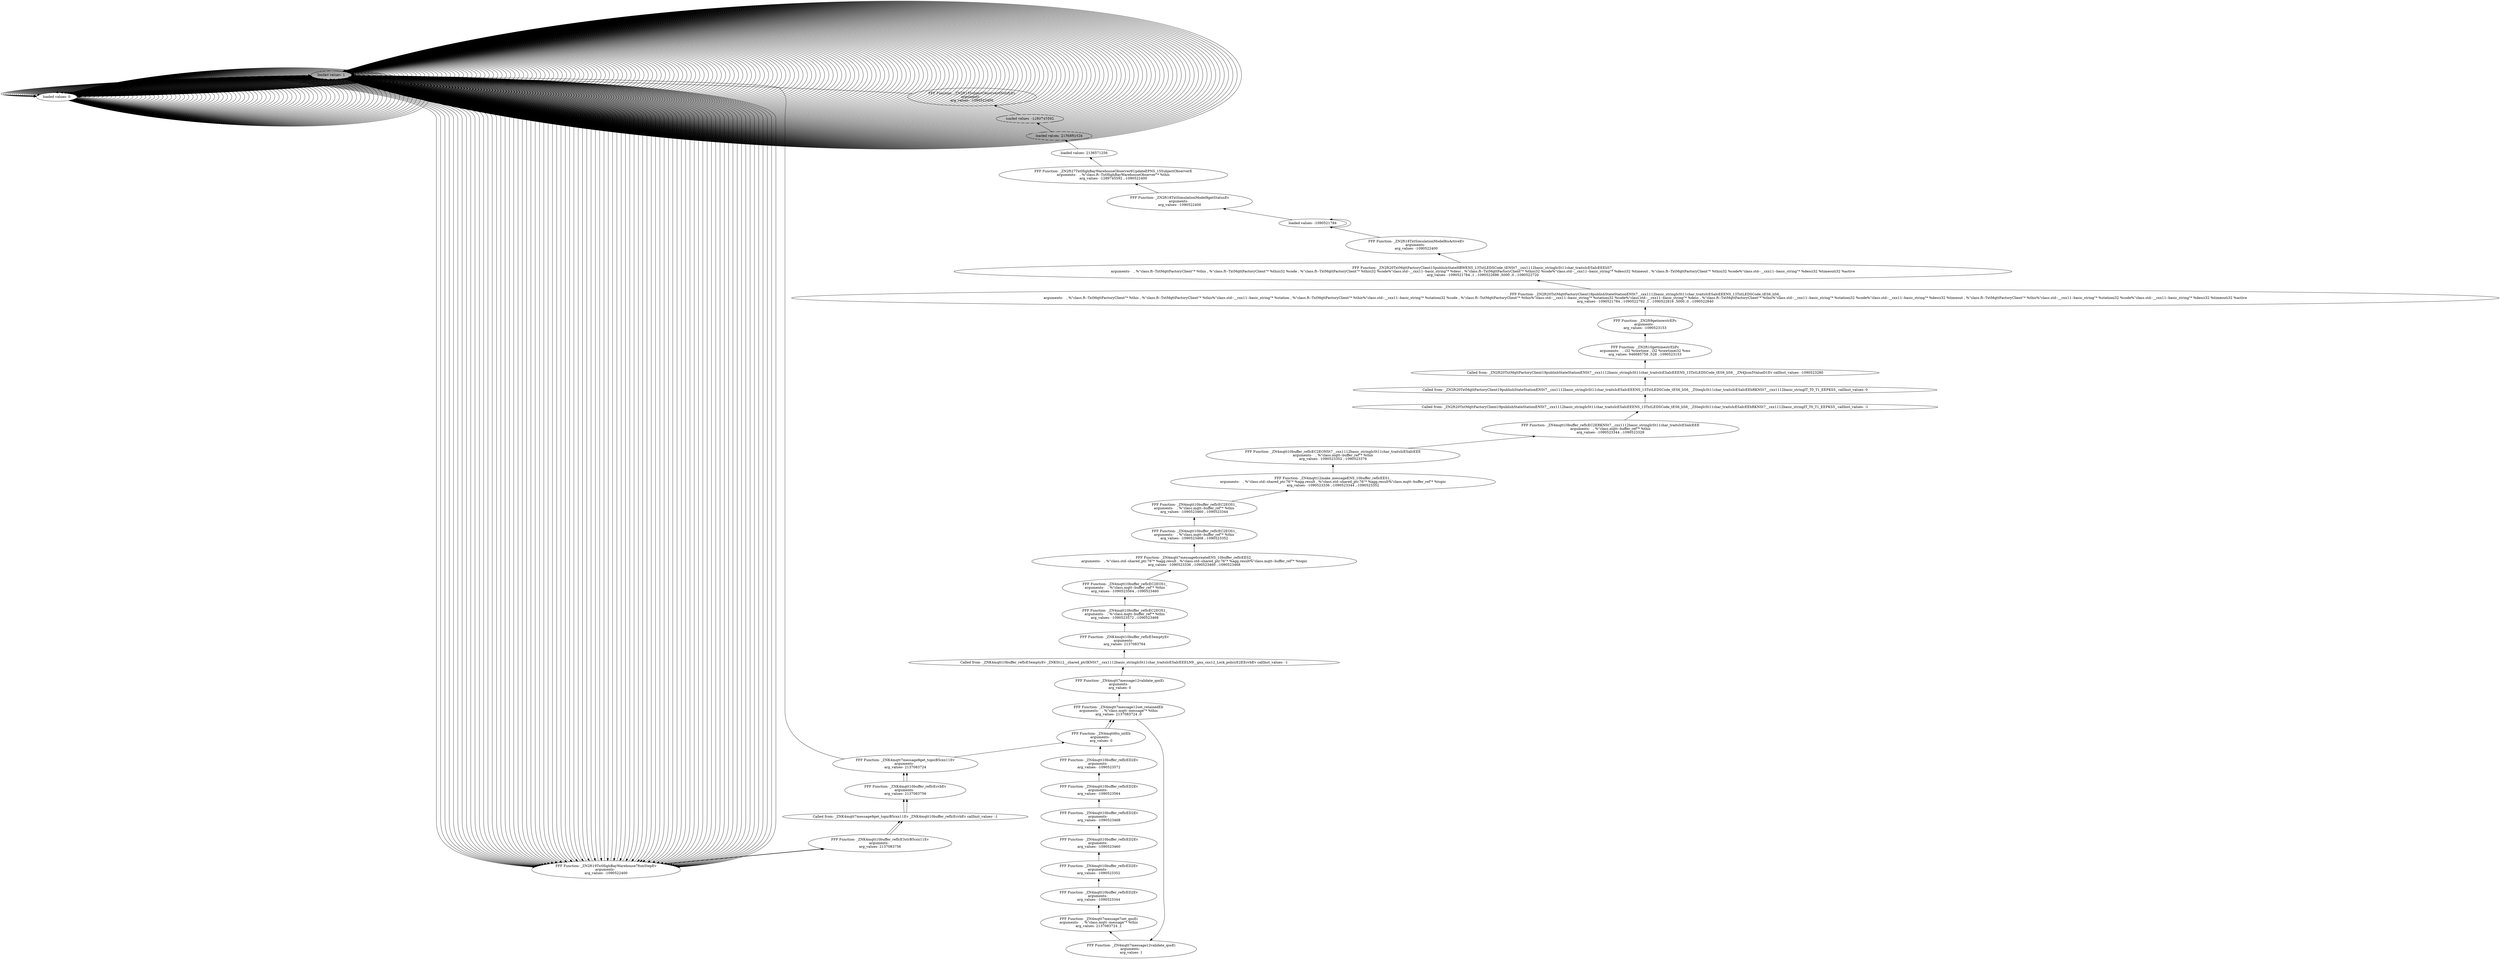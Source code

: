 digraph {
	"loaded values- 1"
	"loaded values- 1"
	"loaded values- 1" -> "loaded values- 1" [dir=back]
	"loaded values- 1"
	"loaded values- 1" -> "loaded values- 1" [dir=back]
	"loaded values- 1"
	"loaded values- 1" -> "loaded values- 1" [dir=back]
	"loaded values- 1"
	"loaded values- 1" -> "loaded values- 1" [dir=back]
	"loaded values- 0"
	"loaded values- 0" -> "loaded values- 1" [dir=back]
	"loaded values- 0"
	"loaded values- 0" -> "loaded values- 0" [dir=back]
	"loaded values- 0"
	"loaded values- 0" -> "loaded values- 0" [dir=back]
	"loaded values- 1"
	"loaded values- 1" -> "loaded values- 0" [dir=back]
	"FFF Function- _ZN2ft19TxtHighBayWarehouse7fsmStepEv
arguments-  
arg_values- -1090522400
"
	"FFF Function- _ZN2ft19TxtHighBayWarehouse7fsmStepEv
arguments-  
arg_values- -1090522400
" -> "loaded values- 1" [dir=back]
	"loaded values- 1"
	"loaded values- 1" -> "FFF Function- _ZN2ft19TxtHighBayWarehouse7fsmStepEv
arguments-  
arg_values- -1090522400
" [dir=back]
	"loaded values- 1"
	"loaded values- 1" -> "loaded values- 1" [dir=back]
	"loaded values- 1"
	"loaded values- 1" -> "loaded values- 1" [dir=back]
	"loaded values- 1"
	"loaded values- 1" -> "loaded values- 1" [dir=back]
	"loaded values- 1"
	"loaded values- 1" -> "loaded values- 1" [dir=back]
	"loaded values- 1"
	"loaded values- 1" -> "loaded values- 1" [dir=back]
	"loaded values- 0"
	"loaded values- 0" -> "loaded values- 1" [dir=back]
	"loaded values- 0"
	"loaded values- 0" -> "loaded values- 0" [dir=back]
	"loaded values- 0"
	"loaded values- 0" -> "loaded values- 0" [dir=back]
	"loaded values- 1"
	"loaded values- 1" -> "loaded values- 0" [dir=back]
	"FFF Function- _ZN2ft19TxtHighBayWarehouse7fsmStepEv
arguments-  
arg_values- -1090522400
"
	"FFF Function- _ZN2ft19TxtHighBayWarehouse7fsmStepEv
arguments-  
arg_values- -1090522400
" -> "loaded values- 1" [dir=back]
	"loaded values- 1"
	"loaded values- 1" -> "FFF Function- _ZN2ft19TxtHighBayWarehouse7fsmStepEv
arguments-  
arg_values- -1090522400
" [dir=back]
	"loaded values- 1"
	"loaded values- 1" -> "loaded values- 1" [dir=back]
	"loaded values- 1"
	"loaded values- 1" -> "loaded values- 1" [dir=back]
	"loaded values- 1"
	"loaded values- 1" -> "loaded values- 1" [dir=back]
	"loaded values- 1"
	"loaded values- 1" -> "loaded values- 1" [dir=back]
	"loaded values- 1"
	"loaded values- 1" -> "loaded values- 1" [dir=back]
	"loaded values- 0"
	"loaded values- 0" -> "loaded values- 1" [dir=back]
	"loaded values- 0"
	"loaded values- 0" -> "loaded values- 0" [dir=back]
	"loaded values- 0"
	"loaded values- 0" -> "loaded values- 0" [dir=back]
	"loaded values- 1"
	"loaded values- 1" -> "loaded values- 0" [dir=back]
	"FFF Function- _ZN2ft19TxtHighBayWarehouse7fsmStepEv
arguments-  
arg_values- -1090522400
"
	"FFF Function- _ZN2ft19TxtHighBayWarehouse7fsmStepEv
arguments-  
arg_values- -1090522400
" -> "loaded values- 1" [dir=back]
	"loaded values- 1"
	"loaded values- 1" -> "FFF Function- _ZN2ft19TxtHighBayWarehouse7fsmStepEv
arguments-  
arg_values- -1090522400
" [dir=back]
	"loaded values- 1"
	"loaded values- 1" -> "loaded values- 1" [dir=back]
	"loaded values- 1"
	"loaded values- 1" -> "loaded values- 1" [dir=back]
	"loaded values- 1"
	"loaded values- 1" -> "loaded values- 1" [dir=back]
	"loaded values- 1"
	"loaded values- 1" -> "loaded values- 1" [dir=back]
	"loaded values- 1"
	"loaded values- 1" -> "loaded values- 1" [dir=back]
	"loaded values- 0"
	"loaded values- 0" -> "loaded values- 1" [dir=back]
	"loaded values- 0"
	"loaded values- 0" -> "loaded values- 0" [dir=back]
	"loaded values- 0"
	"loaded values- 0" -> "loaded values- 0" [dir=back]
	"loaded values- 1"
	"loaded values- 1" -> "loaded values- 0" [dir=back]
	"FFF Function- _ZN2ft19TxtHighBayWarehouse7fsmStepEv
arguments-  
arg_values- -1090522400
"
	"FFF Function- _ZN2ft19TxtHighBayWarehouse7fsmStepEv
arguments-  
arg_values- -1090522400
" -> "loaded values- 1" [dir=back]
	"loaded values- 1"
	"loaded values- 1" -> "FFF Function- _ZN2ft19TxtHighBayWarehouse7fsmStepEv
arguments-  
arg_values- -1090522400
" [dir=back]
	"loaded values- 1"
	"loaded values- 1" -> "loaded values- 1" [dir=back]
	"loaded values- 1"
	"loaded values- 1" -> "loaded values- 1" [dir=back]
	"loaded values- 1"
	"loaded values- 1" -> "loaded values- 1" [dir=back]
	"loaded values- 1"
	"loaded values- 1" -> "loaded values- 1" [dir=back]
	"loaded values- 1"
	"loaded values- 1" -> "loaded values- 1" [dir=back]
	"loaded values- 0"
	"loaded values- 0" -> "loaded values- 1" [dir=back]
	"loaded values- 0"
	"loaded values- 0" -> "loaded values- 0" [dir=back]
	"loaded values- 0"
	"loaded values- 0" -> "loaded values- 0" [dir=back]
	"loaded values- 1"
	"loaded values- 1" -> "loaded values- 0" [dir=back]
	"FFF Function- _ZN2ft19TxtHighBayWarehouse7fsmStepEv
arguments-  
arg_values- -1090522400
"
	"FFF Function- _ZN2ft19TxtHighBayWarehouse7fsmStepEv
arguments-  
arg_values- -1090522400
" -> "loaded values- 1" [dir=back]
	"loaded values- 1"
	"loaded values- 1" -> "FFF Function- _ZN2ft19TxtHighBayWarehouse7fsmStepEv
arguments-  
arg_values- -1090522400
" [dir=back]
	"loaded values- 1"
	"loaded values- 1" -> "loaded values- 1" [dir=back]
	"loaded values- 1"
	"loaded values- 1" -> "loaded values- 1" [dir=back]
	"loaded values- 1"
	"loaded values- 1" -> "loaded values- 1" [dir=back]
	"loaded values- 1"
	"loaded values- 1" -> "loaded values- 1" [dir=back]
	"loaded values- 1"
	"loaded values- 1" -> "loaded values- 1" [dir=back]
	"loaded values- 0"
	"loaded values- 0" -> "loaded values- 1" [dir=back]
	"loaded values- 0"
	"loaded values- 0" -> "loaded values- 0" [dir=back]
	"loaded values- 0"
	"loaded values- 0" -> "loaded values- 0" [dir=back]
	"loaded values- 1"
	"loaded values- 1" -> "loaded values- 0" [dir=back]
	"FFF Function- _ZN2ft19TxtHighBayWarehouse7fsmStepEv
arguments-  
arg_values- -1090522400
"
	"FFF Function- _ZN2ft19TxtHighBayWarehouse7fsmStepEv
arguments-  
arg_values- -1090522400
" -> "loaded values- 1" [dir=back]
	"loaded values- 1"
	"loaded values- 1" -> "FFF Function- _ZN2ft19TxtHighBayWarehouse7fsmStepEv
arguments-  
arg_values- -1090522400
" [dir=back]
	"loaded values- 1"
	"loaded values- 1" -> "loaded values- 1" [dir=back]
	"loaded values- 1"
	"loaded values- 1" -> "loaded values- 1" [dir=back]
	"loaded values- 1"
	"loaded values- 1" -> "loaded values- 1" [dir=back]
	"loaded values- 1"
	"loaded values- 1" -> "loaded values- 1" [dir=back]
	"loaded values- 1"
	"loaded values- 1" -> "loaded values- 1" [dir=back]
	"loaded values- 0"
	"loaded values- 0" -> "loaded values- 1" [dir=back]
	"loaded values- 0"
	"loaded values- 0" -> "loaded values- 0" [dir=back]
	"loaded values- 0"
	"loaded values- 0" -> "loaded values- 0" [dir=back]
	"loaded values- 1"
	"loaded values- 1" -> "loaded values- 0" [dir=back]
	"FFF Function- _ZN2ft19TxtHighBayWarehouse7fsmStepEv
arguments-  
arg_values- -1090522400
"
	"FFF Function- _ZN2ft19TxtHighBayWarehouse7fsmStepEv
arguments-  
arg_values- -1090522400
" -> "loaded values- 1" [dir=back]
	"loaded values- 1"
	"loaded values- 1" -> "FFF Function- _ZN2ft19TxtHighBayWarehouse7fsmStepEv
arguments-  
arg_values- -1090522400
" [dir=back]
	"loaded values- 1"
	"loaded values- 1" -> "loaded values- 1" [dir=back]
	"loaded values- 1"
	"loaded values- 1" -> "loaded values- 1" [dir=back]
	"loaded values- 1"
	"loaded values- 1" -> "loaded values- 1" [dir=back]
	"loaded values- 1"
	"loaded values- 1" -> "loaded values- 1" [dir=back]
	"loaded values- 1"
	"loaded values- 1" -> "loaded values- 1" [dir=back]
	"loaded values- 0"
	"loaded values- 0" -> "loaded values- 1" [dir=back]
	"loaded values- 0"
	"loaded values- 0" -> "loaded values- 0" [dir=back]
	"loaded values- 0"
	"loaded values- 0" -> "loaded values- 0" [dir=back]
	"loaded values- 1"
	"loaded values- 1" -> "loaded values- 0" [dir=back]
	"FFF Function- _ZN2ft19TxtHighBayWarehouse7fsmStepEv
arguments-  
arg_values- -1090522400
"
	"FFF Function- _ZN2ft19TxtHighBayWarehouse7fsmStepEv
arguments-  
arg_values- -1090522400
" -> "loaded values- 1" [dir=back]
	"loaded values- 1"
	"loaded values- 1" -> "FFF Function- _ZN2ft19TxtHighBayWarehouse7fsmStepEv
arguments-  
arg_values- -1090522400
" [dir=back]
	"loaded values- 1"
	"loaded values- 1" -> "loaded values- 1" [dir=back]
	"loaded values- 1"
	"loaded values- 1" -> "loaded values- 1" [dir=back]
	"loaded values- 1"
	"loaded values- 1" -> "loaded values- 1" [dir=back]
	"loaded values- 1"
	"loaded values- 1" -> "loaded values- 1" [dir=back]
	"loaded values- 1"
	"loaded values- 1" -> "loaded values- 1" [dir=back]
	"loaded values- 0"
	"loaded values- 0" -> "loaded values- 1" [dir=back]
	"loaded values- 0"
	"loaded values- 0" -> "loaded values- 0" [dir=back]
	"loaded values- 0"
	"loaded values- 0" -> "loaded values- 0" [dir=back]
	"loaded values- 1"
	"loaded values- 1" -> "loaded values- 0" [dir=back]
	"FFF Function- _ZN2ft19TxtHighBayWarehouse7fsmStepEv
arguments-  
arg_values- -1090522400
"
	"FFF Function- _ZN2ft19TxtHighBayWarehouse7fsmStepEv
arguments-  
arg_values- -1090522400
" -> "loaded values- 1" [dir=back]
	"loaded values- 1"
	"loaded values- 1" -> "FFF Function- _ZN2ft19TxtHighBayWarehouse7fsmStepEv
arguments-  
arg_values- -1090522400
" [dir=back]
	"loaded values- 1"
	"loaded values- 1" -> "loaded values- 1" [dir=back]
	"loaded values- 1"
	"loaded values- 1" -> "loaded values- 1" [dir=back]
	"loaded values- 1"
	"loaded values- 1" -> "loaded values- 1" [dir=back]
	"loaded values- 1"
	"loaded values- 1" -> "loaded values- 1" [dir=back]
	"loaded values- 1"
	"loaded values- 1" -> "loaded values- 1" [dir=back]
	"loaded values- 0"
	"loaded values- 0" -> "loaded values- 1" [dir=back]
	"loaded values- 0"
	"loaded values- 0" -> "loaded values- 0" [dir=back]
	"loaded values- 0"
	"loaded values- 0" -> "loaded values- 0" [dir=back]
	"loaded values- 1"
	"loaded values- 1" -> "loaded values- 0" [dir=back]
	"FFF Function- _ZN2ft19TxtHighBayWarehouse7fsmStepEv
arguments-  
arg_values- -1090522400
"
	"FFF Function- _ZN2ft19TxtHighBayWarehouse7fsmStepEv
arguments-  
arg_values- -1090522400
" -> "loaded values- 1" [dir=back]
	"loaded values- 1"
	"loaded values- 1" -> "FFF Function- _ZN2ft19TxtHighBayWarehouse7fsmStepEv
arguments-  
arg_values- -1090522400
" [dir=back]
	"loaded values- 1"
	"loaded values- 1" -> "loaded values- 1" [dir=back]
	"loaded values- 1"
	"loaded values- 1" -> "loaded values- 1" [dir=back]
	"loaded values- 1"
	"loaded values- 1" -> "loaded values- 1" [dir=back]
	"loaded values- 1"
	"loaded values- 1" -> "loaded values- 1" [dir=back]
	"loaded values- 1"
	"loaded values- 1" -> "loaded values- 1" [dir=back]
	"loaded values- 0"
	"loaded values- 0" -> "loaded values- 1" [dir=back]
	"loaded values- 0"
	"loaded values- 0" -> "loaded values- 0" [dir=back]
	"loaded values- 0"
	"loaded values- 0" -> "loaded values- 0" [dir=back]
	"loaded values- 1"
	"loaded values- 1" -> "loaded values- 0" [dir=back]
	"FFF Function- _ZN2ft19TxtHighBayWarehouse7fsmStepEv
arguments-  
arg_values- -1090522400
"
	"FFF Function- _ZN2ft19TxtHighBayWarehouse7fsmStepEv
arguments-  
arg_values- -1090522400
" -> "loaded values- 1" [dir=back]
	"loaded values- 1"
	"loaded values- 1" -> "FFF Function- _ZN2ft19TxtHighBayWarehouse7fsmStepEv
arguments-  
arg_values- -1090522400
" [dir=back]
	"loaded values- 1"
	"loaded values- 1" -> "loaded values- 1" [dir=back]
	"loaded values- 1"
	"loaded values- 1" -> "loaded values- 1" [dir=back]
	"loaded values- 1"
	"loaded values- 1" -> "loaded values- 1" [dir=back]
	"loaded values- 1"
	"loaded values- 1" -> "loaded values- 1" [dir=back]
	"loaded values- 1"
	"loaded values- 1" -> "loaded values- 1" [dir=back]
	"loaded values- 0"
	"loaded values- 0" -> "loaded values- 1" [dir=back]
	"loaded values- 0"
	"loaded values- 0" -> "loaded values- 0" [dir=back]
	"loaded values- 0"
	"loaded values- 0" -> "loaded values- 0" [dir=back]
	"loaded values- 1"
	"loaded values- 1" -> "loaded values- 0" [dir=back]
	"FFF Function- _ZN2ft19TxtHighBayWarehouse7fsmStepEv
arguments-  
arg_values- -1090522400
"
	"FFF Function- _ZN2ft19TxtHighBayWarehouse7fsmStepEv
arguments-  
arg_values- -1090522400
" -> "loaded values- 1" [dir=back]
	"loaded values- 1"
	"loaded values- 1" -> "FFF Function- _ZN2ft19TxtHighBayWarehouse7fsmStepEv
arguments-  
arg_values- -1090522400
" [dir=back]
	"loaded values- 1"
	"loaded values- 1" -> "loaded values- 1" [dir=back]
	"loaded values- 1"
	"loaded values- 1" -> "loaded values- 1" [dir=back]
	"loaded values- 1"
	"loaded values- 1" -> "loaded values- 1" [dir=back]
	"loaded values- 1"
	"loaded values- 1" -> "loaded values- 1" [dir=back]
	"loaded values- 1"
	"loaded values- 1" -> "loaded values- 1" [dir=back]
	"loaded values- 0"
	"loaded values- 0" -> "loaded values- 1" [dir=back]
	"loaded values- 0"
	"loaded values- 0" -> "loaded values- 0" [dir=back]
	"loaded values- 0"
	"loaded values- 0" -> "loaded values- 0" [dir=back]
	"loaded values- 1"
	"loaded values- 1" -> "loaded values- 0" [dir=back]
	"FFF Function- _ZN2ft19TxtHighBayWarehouse7fsmStepEv
arguments-  
arg_values- -1090522400
"
	"FFF Function- _ZN2ft19TxtHighBayWarehouse7fsmStepEv
arguments-  
arg_values- -1090522400
" -> "loaded values- 1" [dir=back]
	"loaded values- 1"
	"loaded values- 1" -> "FFF Function- _ZN2ft19TxtHighBayWarehouse7fsmStepEv
arguments-  
arg_values- -1090522400
" [dir=back]
	"loaded values- 1"
	"loaded values- 1" -> "loaded values- 1" [dir=back]
	"loaded values- 1"
	"loaded values- 1" -> "loaded values- 1" [dir=back]
	"loaded values- 1"
	"loaded values- 1" -> "loaded values- 1" [dir=back]
	"loaded values- 1"
	"loaded values- 1" -> "loaded values- 1" [dir=back]
	"loaded values- 1"
	"loaded values- 1" -> "loaded values- 1" [dir=back]
	"loaded values- 0"
	"loaded values- 0" -> "loaded values- 1" [dir=back]
	"loaded values- 0"
	"loaded values- 0" -> "loaded values- 0" [dir=back]
	"loaded values- 0"
	"loaded values- 0" -> "loaded values- 0" [dir=back]
	"loaded values- 1"
	"loaded values- 1" -> "loaded values- 0" [dir=back]
	"FFF Function- _ZN2ft19TxtHighBayWarehouse7fsmStepEv
arguments-  
arg_values- -1090522400
"
	"FFF Function- _ZN2ft19TxtHighBayWarehouse7fsmStepEv
arguments-  
arg_values- -1090522400
" -> "loaded values- 1" [dir=back]
	"loaded values- 1"
	"loaded values- 1" -> "FFF Function- _ZN2ft19TxtHighBayWarehouse7fsmStepEv
arguments-  
arg_values- -1090522400
" [dir=back]
	"loaded values- 1"
	"loaded values- 1" -> "loaded values- 1" [dir=back]
	"loaded values- 1"
	"loaded values- 1" -> "loaded values- 1" [dir=back]
	"loaded values- 1"
	"loaded values- 1" -> "loaded values- 1" [dir=back]
	"loaded values- 1"
	"loaded values- 1" -> "loaded values- 1" [dir=back]
	"loaded values- 1"
	"loaded values- 1" -> "loaded values- 1" [dir=back]
	"loaded values- 0"
	"loaded values- 0" -> "loaded values- 1" [dir=back]
	"loaded values- 0"
	"loaded values- 0" -> "loaded values- 0" [dir=back]
	"loaded values- 0"
	"loaded values- 0" -> "loaded values- 0" [dir=back]
	"loaded values- 1"
	"loaded values- 1" -> "loaded values- 0" [dir=back]
	"FFF Function- _ZN2ft19TxtHighBayWarehouse7fsmStepEv
arguments-  
arg_values- -1090522400
"
	"FFF Function- _ZN2ft19TxtHighBayWarehouse7fsmStepEv
arguments-  
arg_values- -1090522400
" -> "loaded values- 1" [dir=back]
	"loaded values- 1"
	"loaded values- 1" -> "FFF Function- _ZN2ft19TxtHighBayWarehouse7fsmStepEv
arguments-  
arg_values- -1090522400
" [dir=back]
	"loaded values- 1"
	"loaded values- 1" -> "loaded values- 1" [dir=back]
	"loaded values- 1"
	"loaded values- 1" -> "loaded values- 1" [dir=back]
	"loaded values- 1"
	"loaded values- 1" -> "loaded values- 1" [dir=back]
	"loaded values- 1"
	"loaded values- 1" -> "loaded values- 1" [dir=back]
	"loaded values- 1"
	"loaded values- 1" -> "loaded values- 1" [dir=back]
	"loaded values- 0"
	"loaded values- 0" -> "loaded values- 1" [dir=back]
	"loaded values- 0"
	"loaded values- 0" -> "loaded values- 0" [dir=back]
	"loaded values- 0"
	"loaded values- 0" -> "loaded values- 0" [dir=back]
	"loaded values- 1"
	"loaded values- 1" -> "loaded values- 0" [dir=back]
	"FFF Function- _ZN2ft19TxtHighBayWarehouse7fsmStepEv
arguments-  
arg_values- -1090522400
"
	"FFF Function- _ZN2ft19TxtHighBayWarehouse7fsmStepEv
arguments-  
arg_values- -1090522400
" -> "loaded values- 1" [dir=back]
	"loaded values- 1"
	"loaded values- 1" -> "FFF Function- _ZN2ft19TxtHighBayWarehouse7fsmStepEv
arguments-  
arg_values- -1090522400
" [dir=back]
	"loaded values- 1"
	"loaded values- 1" -> "loaded values- 1" [dir=back]
	"loaded values- 1"
	"loaded values- 1" -> "loaded values- 1" [dir=back]
	"loaded values- 1"
	"loaded values- 1" -> "loaded values- 1" [dir=back]
	"loaded values- 1"
	"loaded values- 1" -> "loaded values- 1" [dir=back]
	"loaded values- 1"
	"loaded values- 1" -> "loaded values- 1" [dir=back]
	"loaded values- 0"
	"loaded values- 0" -> "loaded values- 1" [dir=back]
	"loaded values- 0"
	"loaded values- 0" -> "loaded values- 0" [dir=back]
	"loaded values- 0"
	"loaded values- 0" -> "loaded values- 0" [dir=back]
	"loaded values- 1"
	"loaded values- 1" -> "loaded values- 0" [dir=back]
	"FFF Function- _ZN2ft19TxtHighBayWarehouse7fsmStepEv
arguments-  
arg_values- -1090522400
"
	"FFF Function- _ZN2ft19TxtHighBayWarehouse7fsmStepEv
arguments-  
arg_values- -1090522400
" -> "loaded values- 1" [dir=back]
	"loaded values- 1"
	"loaded values- 1" -> "FFF Function- _ZN2ft19TxtHighBayWarehouse7fsmStepEv
arguments-  
arg_values- -1090522400
" [dir=back]
	"loaded values- 1"
	"loaded values- 1" -> "loaded values- 1" [dir=back]
	"loaded values- 1"
	"loaded values- 1" -> "loaded values- 1" [dir=back]
	"loaded values- 1"
	"loaded values- 1" -> "loaded values- 1" [dir=back]
	"loaded values- 1"
	"loaded values- 1" -> "loaded values- 1" [dir=back]
	"loaded values- 1"
	"loaded values- 1" -> "loaded values- 1" [dir=back]
	"loaded values- 0"
	"loaded values- 0" -> "loaded values- 1" [dir=back]
	"loaded values- 0"
	"loaded values- 0" -> "loaded values- 0" [dir=back]
	"loaded values- 0"
	"loaded values- 0" -> "loaded values- 0" [dir=back]
	"loaded values- 1"
	"loaded values- 1" -> "loaded values- 0" [dir=back]
	"FFF Function- _ZN2ft19TxtHighBayWarehouse7fsmStepEv
arguments-  
arg_values- -1090522400
"
	"FFF Function- _ZN2ft19TxtHighBayWarehouse7fsmStepEv
arguments-  
arg_values- -1090522400
" -> "loaded values- 1" [dir=back]
	"loaded values- 1"
	"loaded values- 1" -> "FFF Function- _ZN2ft19TxtHighBayWarehouse7fsmStepEv
arguments-  
arg_values- -1090522400
" [dir=back]
	"loaded values- 1"
	"loaded values- 1" -> "loaded values- 1" [dir=back]
	"loaded values- 1"
	"loaded values- 1" -> "loaded values- 1" [dir=back]
	"loaded values- 1"
	"loaded values- 1" -> "loaded values- 1" [dir=back]
	"loaded values- 1"
	"loaded values- 1" -> "loaded values- 1" [dir=back]
	"loaded values- 1"
	"loaded values- 1" -> "loaded values- 1" [dir=back]
	"loaded values- 0"
	"loaded values- 0" -> "loaded values- 1" [dir=back]
	"loaded values- 0"
	"loaded values- 0" -> "loaded values- 0" [dir=back]
	"loaded values- 0"
	"loaded values- 0" -> "loaded values- 0" [dir=back]
	"loaded values- 1"
	"loaded values- 1" -> "loaded values- 0" [dir=back]
	"FFF Function- _ZN2ft19TxtHighBayWarehouse7fsmStepEv
arguments-  
arg_values- -1090522400
"
	"FFF Function- _ZN2ft19TxtHighBayWarehouse7fsmStepEv
arguments-  
arg_values- -1090522400
" -> "loaded values- 1" [dir=back]
	"loaded values- 1"
	"loaded values- 1" -> "FFF Function- _ZN2ft19TxtHighBayWarehouse7fsmStepEv
arguments-  
arg_values- -1090522400
" [dir=back]
	"loaded values- 1"
	"loaded values- 1" -> "loaded values- 1" [dir=back]
	"loaded values- 1"
	"loaded values- 1" -> "loaded values- 1" [dir=back]
	"loaded values- 1"
	"loaded values- 1" -> "loaded values- 1" [dir=back]
	"loaded values- 1"
	"loaded values- 1" -> "loaded values- 1" [dir=back]
	"loaded values- 1"
	"loaded values- 1" -> "loaded values- 1" [dir=back]
	"loaded values- 0"
	"loaded values- 0" -> "loaded values- 1" [dir=back]
	"loaded values- 0"
	"loaded values- 0" -> "loaded values- 0" [dir=back]
	"loaded values- 0"
	"loaded values- 0" -> "loaded values- 0" [dir=back]
	"loaded values- 1"
	"loaded values- 1" -> "loaded values- 0" [dir=back]
	"FFF Function- _ZN2ft19TxtHighBayWarehouse7fsmStepEv
arguments-  
arg_values- -1090522400
"
	"FFF Function- _ZN2ft19TxtHighBayWarehouse7fsmStepEv
arguments-  
arg_values- -1090522400
" -> "loaded values- 1" [dir=back]
	"loaded values- 1"
	"loaded values- 1" -> "FFF Function- _ZN2ft19TxtHighBayWarehouse7fsmStepEv
arguments-  
arg_values- -1090522400
" [dir=back]
	"loaded values- 1"
	"loaded values- 1" -> "loaded values- 1" [dir=back]
	"loaded values- 1"
	"loaded values- 1" -> "loaded values- 1" [dir=back]
	"loaded values- 1"
	"loaded values- 1" -> "loaded values- 1" [dir=back]
	"loaded values- 1"
	"loaded values- 1" -> "loaded values- 1" [dir=back]
	"loaded values- 1"
	"loaded values- 1" -> "loaded values- 1" [dir=back]
	"loaded values- 0"
	"loaded values- 0" -> "loaded values- 1" [dir=back]
	"loaded values- 0"
	"loaded values- 0" -> "loaded values- 0" [dir=back]
	"loaded values- 0"
	"loaded values- 0" -> "loaded values- 0" [dir=back]
	"loaded values- 1"
	"loaded values- 1" -> "loaded values- 0" [dir=back]
	"FFF Function- _ZN2ft19TxtHighBayWarehouse7fsmStepEv
arguments-  
arg_values- -1090522400
"
	"FFF Function- _ZN2ft19TxtHighBayWarehouse7fsmStepEv
arguments-  
arg_values- -1090522400
" -> "loaded values- 1" [dir=back]
	"loaded values- 1"
	"loaded values- 1" -> "FFF Function- _ZN2ft19TxtHighBayWarehouse7fsmStepEv
arguments-  
arg_values- -1090522400
" [dir=back]
	"loaded values- 1"
	"loaded values- 1" -> "loaded values- 1" [dir=back]
	"loaded values- 1"
	"loaded values- 1" -> "loaded values- 1" [dir=back]
	"loaded values- 1"
	"loaded values- 1" -> "loaded values- 1" [dir=back]
	"loaded values- 1"
	"loaded values- 1" -> "loaded values- 1" [dir=back]
	"loaded values- 1"
	"loaded values- 1" -> "loaded values- 1" [dir=back]
	"loaded values- 0"
	"loaded values- 0" -> "loaded values- 1" [dir=back]
	"loaded values- 0"
	"loaded values- 0" -> "loaded values- 0" [dir=back]
	"loaded values- 0"
	"loaded values- 0" -> "loaded values- 0" [dir=back]
	"loaded values- 1"
	"loaded values- 1" -> "loaded values- 0" [dir=back]
	"FFF Function- _ZN2ft19TxtHighBayWarehouse7fsmStepEv
arguments-  
arg_values- -1090522400
"
	"FFF Function- _ZN2ft19TxtHighBayWarehouse7fsmStepEv
arguments-  
arg_values- -1090522400
" -> "loaded values- 1" [dir=back]
	"loaded values- 1"
	"loaded values- 1" -> "FFF Function- _ZN2ft19TxtHighBayWarehouse7fsmStepEv
arguments-  
arg_values- -1090522400
" [dir=back]
	"loaded values- 1"
	"loaded values- 1" -> "loaded values- 1" [dir=back]
	"loaded values- 1"
	"loaded values- 1" -> "loaded values- 1" [dir=back]
	"loaded values- 1"
	"loaded values- 1" -> "loaded values- 1" [dir=back]
	"loaded values- 1"
	"loaded values- 1" -> "loaded values- 1" [dir=back]
	"loaded values- 1"
	"loaded values- 1" -> "loaded values- 1" [dir=back]
	"loaded values- 0"
	"loaded values- 0" -> "loaded values- 1" [dir=back]
	"loaded values- 0"
	"loaded values- 0" -> "loaded values- 0" [dir=back]
	"loaded values- 0"
	"loaded values- 0" -> "loaded values- 0" [dir=back]
	"loaded values- 1"
	"loaded values- 1" -> "loaded values- 0" [dir=back]
	"FFF Function- _ZN2ft19TxtHighBayWarehouse7fsmStepEv
arguments-  
arg_values- -1090522400
"
	"FFF Function- _ZN2ft19TxtHighBayWarehouse7fsmStepEv
arguments-  
arg_values- -1090522400
" -> "loaded values- 1" [dir=back]
	"loaded values- 1"
	"loaded values- 1" -> "FFF Function- _ZN2ft19TxtHighBayWarehouse7fsmStepEv
arguments-  
arg_values- -1090522400
" [dir=back]
	"loaded values- 1"
	"loaded values- 1" -> "loaded values- 1" [dir=back]
	"loaded values- 1"
	"loaded values- 1" -> "loaded values- 1" [dir=back]
	"loaded values- 1"
	"loaded values- 1" -> "loaded values- 1" [dir=back]
	"loaded values- 1"
	"loaded values- 1" -> "loaded values- 1" [dir=back]
	"loaded values- 1"
	"loaded values- 1" -> "loaded values- 1" [dir=back]
	"loaded values- 0"
	"loaded values- 0" -> "loaded values- 1" [dir=back]
	"loaded values- 0"
	"loaded values- 0" -> "loaded values- 0" [dir=back]
	"loaded values- 0"
	"loaded values- 0" -> "loaded values- 0" [dir=back]
	"loaded values- 1"
	"loaded values- 1" -> "loaded values- 0" [dir=back]
	"FFF Function- _ZN2ft19TxtHighBayWarehouse7fsmStepEv
arguments-  
arg_values- -1090522400
"
	"FFF Function- _ZN2ft19TxtHighBayWarehouse7fsmStepEv
arguments-  
arg_values- -1090522400
" -> "loaded values- 1" [dir=back]
	"loaded values- 1"
	"loaded values- 1" -> "FFF Function- _ZN2ft19TxtHighBayWarehouse7fsmStepEv
arguments-  
arg_values- -1090522400
" [dir=back]
	"loaded values- 1"
	"loaded values- 1" -> "loaded values- 1" [dir=back]
	"loaded values- 1"
	"loaded values- 1" -> "loaded values- 1" [dir=back]
	"loaded values- 1"
	"loaded values- 1" -> "loaded values- 1" [dir=back]
	"loaded values- 1"
	"loaded values- 1" -> "loaded values- 1" [dir=back]
	"loaded values- 1"
	"loaded values- 1" -> "loaded values- 1" [dir=back]
	"loaded values- 0"
	"loaded values- 0" -> "loaded values- 1" [dir=back]
	"loaded values- 0"
	"loaded values- 0" -> "loaded values- 0" [dir=back]
	"loaded values- 0"
	"loaded values- 0" -> "loaded values- 0" [dir=back]
	"loaded values- 1"
	"loaded values- 1" -> "loaded values- 0" [dir=back]
	"FFF Function- _ZN2ft19TxtHighBayWarehouse7fsmStepEv
arguments-  
arg_values- -1090522400
"
	"FFF Function- _ZN2ft19TxtHighBayWarehouse7fsmStepEv
arguments-  
arg_values- -1090522400
" -> "loaded values- 1" [dir=back]
	"loaded values- 1"
	"loaded values- 1" -> "FFF Function- _ZN2ft19TxtHighBayWarehouse7fsmStepEv
arguments-  
arg_values- -1090522400
" [dir=back]
	"loaded values- 1"
	"loaded values- 1" -> "loaded values- 1" [dir=back]
	"loaded values- 1"
	"loaded values- 1" -> "loaded values- 1" [dir=back]
	"loaded values- 1"
	"loaded values- 1" -> "loaded values- 1" [dir=back]
	"loaded values- 1"
	"loaded values- 1" -> "loaded values- 1" [dir=back]
	"loaded values- 1"
	"loaded values- 1" -> "loaded values- 1" [dir=back]
	"loaded values- 0"
	"loaded values- 0" -> "loaded values- 1" [dir=back]
	"loaded values- 0"
	"loaded values- 0" -> "loaded values- 0" [dir=back]
	"loaded values- 0"
	"loaded values- 0" -> "loaded values- 0" [dir=back]
	"loaded values- 1"
	"loaded values- 1" -> "loaded values- 0" [dir=back]
	"FFF Function- _ZN2ft19TxtHighBayWarehouse7fsmStepEv
arguments-  
arg_values- -1090522400
"
	"FFF Function- _ZN2ft19TxtHighBayWarehouse7fsmStepEv
arguments-  
arg_values- -1090522400
" -> "loaded values- 1" [dir=back]
	"FFF Function- _ZNK4mqtt10buffer_refIcE3strB5cxx11Ev
arguments-  
arg_values- 2137083756
"
	"FFF Function- _ZNK4mqtt10buffer_refIcE3strB5cxx11Ev
arguments-  
arg_values- 2137083756
" -> "FFF Function- _ZN2ft19TxtHighBayWarehouse7fsmStepEv
arguments-  
arg_values- -1090522400
" [dir=back]
	"Called from- _ZNK4mqtt7message9get_topicB5cxx11Ev _ZNK4mqtt10buffer_refIcEcvbEv callInst_values- -1"
	"Called from- _ZNK4mqtt7message9get_topicB5cxx11Ev _ZNK4mqtt10buffer_refIcEcvbEv callInst_values- -1" -> "FFF Function- _ZNK4mqtt10buffer_refIcE3strB5cxx11Ev
arguments-  
arg_values- 2137083756
" [dir=back]
	"FFF Function- _ZNK4mqtt10buffer_refIcEcvbEv
arguments-  
arg_values- 2137083756
"
	"FFF Function- _ZNK4mqtt10buffer_refIcEcvbEv
arguments-  
arg_values- 2137083756
" -> "Called from- _ZNK4mqtt7message9get_topicB5cxx11Ev _ZNK4mqtt10buffer_refIcEcvbEv callInst_values- -1" [dir=back]
	"FFF Function- _ZNK4mqtt7message9get_topicB5cxx11Ev
arguments-  
arg_values- 2137083724
"
	"FFF Function- _ZNK4mqtt7message9get_topicB5cxx11Ev
arguments-  
arg_values- 2137083724
" -> "FFF Function- _ZNK4mqtt10buffer_refIcEcvbEv
arguments-  
arg_values- 2137083756
" [dir=back]
	"loaded values- 1"
	"loaded values- 1" -> "FFF Function- _ZNK4mqtt7message9get_topicB5cxx11Ev
arguments-  
arg_values- 2137083724
" [dir=back]
	"loaded values- 1"
	"loaded values- 1" -> "loaded values- 1" [dir=back]
	"loaded values- 1"
	"loaded values- 1" -> "loaded values- 1" [dir=back]
	"loaded values- 1"
	"loaded values- 1" -> "loaded values- 1" [dir=back]
	"loaded values- 1"
	"loaded values- 1" -> "loaded values- 1" [dir=back]
	"loaded values- 1"
	"loaded values- 1" -> "loaded values- 1" [dir=back]
	"loaded values- 0"
	"loaded values- 0" -> "loaded values- 1" [dir=back]
	"loaded values- 0"
	"loaded values- 0" -> "loaded values- 0" [dir=back]
	"loaded values- 0"
	"loaded values- 0" -> "loaded values- 0" [dir=back]
	"loaded values- 1"
	"loaded values- 1" -> "loaded values- 0" [dir=back]
	"FFF Function- _ZN2ft19TxtHighBayWarehouse7fsmStepEv
arguments-  
arg_values- -1090522400
"
	"FFF Function- _ZN2ft19TxtHighBayWarehouse7fsmStepEv
arguments-  
arg_values- -1090522400
" -> "loaded values- 1" [dir=back]
	"FFF Function- _ZNK4mqtt10buffer_refIcE3strB5cxx11Ev
arguments-  
arg_values- 2137083756
"
	"FFF Function- _ZNK4mqtt10buffer_refIcE3strB5cxx11Ev
arguments-  
arg_values- 2137083756
" -> "FFF Function- _ZN2ft19TxtHighBayWarehouse7fsmStepEv
arguments-  
arg_values- -1090522400
" [dir=back]
	"Called from- _ZNK4mqtt7message9get_topicB5cxx11Ev _ZNK4mqtt10buffer_refIcEcvbEv callInst_values- -1"
	"Called from- _ZNK4mqtt7message9get_topicB5cxx11Ev _ZNK4mqtt10buffer_refIcEcvbEv callInst_values- -1" -> "FFF Function- _ZNK4mqtt10buffer_refIcE3strB5cxx11Ev
arguments-  
arg_values- 2137083756
" [dir=back]
	"FFF Function- _ZNK4mqtt10buffer_refIcEcvbEv
arguments-  
arg_values- 2137083756
"
	"FFF Function- _ZNK4mqtt10buffer_refIcEcvbEv
arguments-  
arg_values- 2137083756
" -> "Called from- _ZNK4mqtt7message9get_topicB5cxx11Ev _ZNK4mqtt10buffer_refIcEcvbEv callInst_values- -1" [dir=back]
	"FFF Function- _ZNK4mqtt7message9get_topicB5cxx11Ev
arguments-  
arg_values- 2137083724
"
	"FFF Function- _ZNK4mqtt7message9get_topicB5cxx11Ev
arguments-  
arg_values- 2137083724
" -> "FFF Function- _ZNK4mqtt10buffer_refIcEcvbEv
arguments-  
arg_values- 2137083756
" [dir=back]
	"FFF Function- _ZN4mqtt6to_intEb
arguments-  
arg_values- 0
"
	"FFF Function- _ZN4mqtt6to_intEb
arguments-  
arg_values- 0
" -> "FFF Function- _ZNK4mqtt7message9get_topicB5cxx11Ev
arguments-  
arg_values- 2137083724
" [dir=back]
	"FFF Function- _ZN4mqtt7message12set_retainedEb
arguments-   , %\"class.mqtt--message\"* %this
arg_values- 2137083724 ,0
"
	"FFF Function- _ZN4mqtt7message12set_retainedEb
arguments-   , %\"class.mqtt--message\"* %this
arg_values- 2137083724 ,0
" -> "FFF Function- _ZN4mqtt6to_intEb
arguments-  
arg_values- 0
" [dir=back]
	"FFF Function- _ZN4mqtt7message12validate_qosEi
arguments-  
arg_values- 1
"
	"FFF Function- _ZN4mqtt7message12validate_qosEi
arguments-  
arg_values- 1
" -> "FFF Function- _ZN4mqtt7message12set_retainedEb
arguments-   , %\"class.mqtt--message\"* %this
arg_values- 2137083724 ,0
" [dir=back]
	"FFF Function- _ZN4mqtt7message7set_qosEi
arguments-   , %\"class.mqtt--message\"* %this
arg_values- 2137083724 ,1
"
	"FFF Function- _ZN4mqtt7message7set_qosEi
arguments-   , %\"class.mqtt--message\"* %this
arg_values- 2137083724 ,1
" -> "FFF Function- _ZN4mqtt7message12validate_qosEi
arguments-  
arg_values- 1
" [dir=back]
	"FFF Function- _ZN4mqtt10buffer_refIcED2Ev
arguments-  
arg_values- -1090523344
"
	"FFF Function- _ZN4mqtt10buffer_refIcED2Ev
arguments-  
arg_values- -1090523344
" -> "FFF Function- _ZN4mqtt7message7set_qosEi
arguments-   , %\"class.mqtt--message\"* %this
arg_values- 2137083724 ,1
" [dir=back]
	"FFF Function- _ZN4mqtt10buffer_refIcED2Ev
arguments-  
arg_values- -1090523352
"
	"FFF Function- _ZN4mqtt10buffer_refIcED2Ev
arguments-  
arg_values- -1090523352
" -> "FFF Function- _ZN4mqtt10buffer_refIcED2Ev
arguments-  
arg_values- -1090523344
" [dir=back]
	"FFF Function- _ZN4mqtt10buffer_refIcED2Ev
arguments-  
arg_values- -1090523460
"
	"FFF Function- _ZN4mqtt10buffer_refIcED2Ev
arguments-  
arg_values- -1090523460
" -> "FFF Function- _ZN4mqtt10buffer_refIcED2Ev
arguments-  
arg_values- -1090523352
" [dir=back]
	"FFF Function- _ZN4mqtt10buffer_refIcED2Ev
arguments-  
arg_values- -1090523468
"
	"FFF Function- _ZN4mqtt10buffer_refIcED2Ev
arguments-  
arg_values- -1090523468
" -> "FFF Function- _ZN4mqtt10buffer_refIcED2Ev
arguments-  
arg_values- -1090523460
" [dir=back]
	"FFF Function- _ZN4mqtt10buffer_refIcED2Ev
arguments-  
arg_values- -1090523564
"
	"FFF Function- _ZN4mqtt10buffer_refIcED2Ev
arguments-  
arg_values- -1090523564
" -> "FFF Function- _ZN4mqtt10buffer_refIcED2Ev
arguments-  
arg_values- -1090523468
" [dir=back]
	"FFF Function- _ZN4mqtt10buffer_refIcED2Ev
arguments-  
arg_values- -1090523572
"
	"FFF Function- _ZN4mqtt10buffer_refIcED2Ev
arguments-  
arg_values- -1090523572
" -> "FFF Function- _ZN4mqtt10buffer_refIcED2Ev
arguments-  
arg_values- -1090523564
" [dir=back]
	"FFF Function- _ZN4mqtt6to_intEb
arguments-  
arg_values- 0
"
	"FFF Function- _ZN4mqtt6to_intEb
arguments-  
arg_values- 0
" -> "FFF Function- _ZN4mqtt10buffer_refIcED2Ev
arguments-  
arg_values- -1090523572
" [dir=back]
	"FFF Function- _ZN4mqtt7message12set_retainedEb
arguments-   , %\"class.mqtt--message\"* %this
arg_values- 2137083724 ,0
"
	"FFF Function- _ZN4mqtt7message12set_retainedEb
arguments-   , %\"class.mqtt--message\"* %this
arg_values- 2137083724 ,0
" -> "FFF Function- _ZN4mqtt6to_intEb
arguments-  
arg_values- 0
" [dir=back]
	"FFF Function- _ZN4mqtt7message12validate_qosEi
arguments-  
arg_values- 0
"
	"FFF Function- _ZN4mqtt7message12validate_qosEi
arguments-  
arg_values- 0
" -> "FFF Function- _ZN4mqtt7message12set_retainedEb
arguments-   , %\"class.mqtt--message\"* %this
arg_values- 2137083724 ,0
" [dir=back]
	"Called from- _ZNK4mqtt10buffer_refIcE5emptyEv _ZNKSt12__shared_ptrIKNSt7__cxx1112basic_stringIcSt11char_traitsIcESaIcEEELN9__gnu_cxx12_Lock_policyE2EEcvbEv callInst_values- -1"
	"Called from- _ZNK4mqtt10buffer_refIcE5emptyEv _ZNKSt12__shared_ptrIKNSt7__cxx1112basic_stringIcSt11char_traitsIcESaIcEEELN9__gnu_cxx12_Lock_policyE2EEcvbEv callInst_values- -1" -> "FFF Function- _ZN4mqtt7message12validate_qosEi
arguments-  
arg_values- 0
" [dir=back]
	"FFF Function- _ZNK4mqtt10buffer_refIcE5emptyEv
arguments-  
arg_values- 2137083764
"
	"FFF Function- _ZNK4mqtt10buffer_refIcE5emptyEv
arguments-  
arg_values- 2137083764
" -> "Called from- _ZNK4mqtt10buffer_refIcE5emptyEv _ZNKSt12__shared_ptrIKNSt7__cxx1112basic_stringIcSt11char_traitsIcESaIcEEELN9__gnu_cxx12_Lock_policyE2EEcvbEv callInst_values- -1" [dir=back]
	"FFF Function- _ZN4mqtt10buffer_refIcEC2EOS1_
arguments-   , %\"class.mqtt--buffer_ref\"* %this
arg_values- -1090523572 ,-1090523468
"
	"FFF Function- _ZN4mqtt10buffer_refIcEC2EOS1_
arguments-   , %\"class.mqtt--buffer_ref\"* %this
arg_values- -1090523572 ,-1090523468
" -> "FFF Function- _ZNK4mqtt10buffer_refIcE5emptyEv
arguments-  
arg_values- 2137083764
" [dir=back]
	"FFF Function- _ZN4mqtt10buffer_refIcEC2EOS1_
arguments-   , %\"class.mqtt--buffer_ref\"* %this
arg_values- -1090523564 ,-1090523460
"
	"FFF Function- _ZN4mqtt10buffer_refIcEC2EOS1_
arguments-   , %\"class.mqtt--buffer_ref\"* %this
arg_values- -1090523564 ,-1090523460
" -> "FFF Function- _ZN4mqtt10buffer_refIcEC2EOS1_
arguments-   , %\"class.mqtt--buffer_ref\"* %this
arg_values- -1090523572 ,-1090523468
" [dir=back]
	"FFF Function- _ZN4mqtt7message6createENS_10buffer_refIcEES2_
arguments-   , %\"class.std--shared_ptr.76\"* %agg.result , %\"class.std--shared_ptr.76\"* %agg.result%\"class.mqtt--buffer_ref\"* %topic
arg_values- -1090523336 ,-1090523460 ,-1090523468
"
	"FFF Function- _ZN4mqtt7message6createENS_10buffer_refIcEES2_
arguments-   , %\"class.std--shared_ptr.76\"* %agg.result , %\"class.std--shared_ptr.76\"* %agg.result%\"class.mqtt--buffer_ref\"* %topic
arg_values- -1090523336 ,-1090523460 ,-1090523468
" -> "FFF Function- _ZN4mqtt10buffer_refIcEC2EOS1_
arguments-   , %\"class.mqtt--buffer_ref\"* %this
arg_values- -1090523564 ,-1090523460
" [dir=back]
	"FFF Function- _ZN4mqtt10buffer_refIcEC2EOS1_
arguments-   , %\"class.mqtt--buffer_ref\"* %this
arg_values- -1090523468 ,-1090523352
"
	"FFF Function- _ZN4mqtt10buffer_refIcEC2EOS1_
arguments-   , %\"class.mqtt--buffer_ref\"* %this
arg_values- -1090523468 ,-1090523352
" -> "FFF Function- _ZN4mqtt7message6createENS_10buffer_refIcEES2_
arguments-   , %\"class.std--shared_ptr.76\"* %agg.result , %\"class.std--shared_ptr.76\"* %agg.result%\"class.mqtt--buffer_ref\"* %topic
arg_values- -1090523336 ,-1090523460 ,-1090523468
" [dir=back]
	"FFF Function- _ZN4mqtt10buffer_refIcEC2EOS1_
arguments-   , %\"class.mqtt--buffer_ref\"* %this
arg_values- -1090523460 ,-1090523344
"
	"FFF Function- _ZN4mqtt10buffer_refIcEC2EOS1_
arguments-   , %\"class.mqtt--buffer_ref\"* %this
arg_values- -1090523460 ,-1090523344
" -> "FFF Function- _ZN4mqtt10buffer_refIcEC2EOS1_
arguments-   , %\"class.mqtt--buffer_ref\"* %this
arg_values- -1090523468 ,-1090523352
" [dir=back]
	"FFF Function- _ZN4mqtt12make_messageENS_10buffer_refIcEES1_
arguments-   , %\"class.std--shared_ptr.76\"* %agg.result , %\"class.std--shared_ptr.76\"* %agg.result%\"class.mqtt--buffer_ref\"* %topic
arg_values- -1090523336 ,-1090523344 ,-1090523352
"
	"FFF Function- _ZN4mqtt12make_messageENS_10buffer_refIcEES1_
arguments-   , %\"class.std--shared_ptr.76\"* %agg.result , %\"class.std--shared_ptr.76\"* %agg.result%\"class.mqtt--buffer_ref\"* %topic
arg_values- -1090523336 ,-1090523344 ,-1090523352
" -> "FFF Function- _ZN4mqtt10buffer_refIcEC2EOS1_
arguments-   , %\"class.mqtt--buffer_ref\"* %this
arg_values- -1090523460 ,-1090523344
" [dir=back]
	"FFF Function- _ZN4mqtt10buffer_refIcEC2EONSt7__cxx1112basic_stringIcSt11char_traitsIcESaIcEEE
arguments-   , %\"class.mqtt--buffer_ref\"* %this
arg_values- -1090523352 ,-1090523376
"
	"FFF Function- _ZN4mqtt10buffer_refIcEC2EONSt7__cxx1112basic_stringIcSt11char_traitsIcESaIcEEE
arguments-   , %\"class.mqtt--buffer_ref\"* %this
arg_values- -1090523352 ,-1090523376
" -> "FFF Function- _ZN4mqtt12make_messageENS_10buffer_refIcEES1_
arguments-   , %\"class.std--shared_ptr.76\"* %agg.result , %\"class.std--shared_ptr.76\"* %agg.result%\"class.mqtt--buffer_ref\"* %topic
arg_values- -1090523336 ,-1090523344 ,-1090523352
" [dir=back]
	"FFF Function- _ZN4mqtt10buffer_refIcEC2ERKNSt7__cxx1112basic_stringIcSt11char_traitsIcESaIcEEE
arguments-   , %\"class.mqtt--buffer_ref\"* %this
arg_values- -1090523344 ,-1090523328
"
	"FFF Function- _ZN4mqtt10buffer_refIcEC2ERKNSt7__cxx1112basic_stringIcSt11char_traitsIcESaIcEEE
arguments-   , %\"class.mqtt--buffer_ref\"* %this
arg_values- -1090523344 ,-1090523328
" -> "FFF Function- _ZN4mqtt10buffer_refIcEC2EONSt7__cxx1112basic_stringIcSt11char_traitsIcESaIcEEE
arguments-   , %\"class.mqtt--buffer_ref\"* %this
arg_values- -1090523352 ,-1090523376
" [dir=back]
	"Called from- _ZN2ft20TxtMqttFactoryClient19publishStateStationENSt7__cxx1112basic_stringIcSt11char_traitsIcESaIcEEENS_13TxtLEDSCode_tES6_liS6_ _ZSteqIcSt11char_traitsIcESaIcEEbRKNSt7__cxx1112basic_stringIT_T0_T1_EEPKS5_ callInst_values- -1"
	"Called from- _ZN2ft20TxtMqttFactoryClient19publishStateStationENSt7__cxx1112basic_stringIcSt11char_traitsIcESaIcEEENS_13TxtLEDSCode_tES6_liS6_ _ZSteqIcSt11char_traitsIcESaIcEEbRKNSt7__cxx1112basic_stringIT_T0_T1_EEPKS5_ callInst_values- -1" -> "FFF Function- _ZN4mqtt10buffer_refIcEC2ERKNSt7__cxx1112basic_stringIcSt11char_traitsIcESaIcEEE
arguments-   , %\"class.mqtt--buffer_ref\"* %this
arg_values- -1090523344 ,-1090523328
" [dir=back]
	"Called from- _ZN2ft20TxtMqttFactoryClient19publishStateStationENSt7__cxx1112basic_stringIcSt11char_traitsIcESaIcEEENS_13TxtLEDSCode_tES6_liS6_ _ZSteqIcSt11char_traitsIcESaIcEEbRKNSt7__cxx1112basic_stringIT_T0_T1_EEPKS5_ callInst_values- 0"
	"Called from- _ZN2ft20TxtMqttFactoryClient19publishStateStationENSt7__cxx1112basic_stringIcSt11char_traitsIcESaIcEEENS_13TxtLEDSCode_tES6_liS6_ _ZSteqIcSt11char_traitsIcESaIcEEbRKNSt7__cxx1112basic_stringIT_T0_T1_EEPKS5_ callInst_values- 0" -> "Called from- _ZN2ft20TxtMqttFactoryClient19publishStateStationENSt7__cxx1112basic_stringIcSt11char_traitsIcESaIcEEENS_13TxtLEDSCode_tES6_liS6_ _ZSteqIcSt11char_traitsIcESaIcEEbRKNSt7__cxx1112basic_stringIT_T0_T1_EEPKS5_ callInst_values- -1" [dir=back]
	"Called from- _ZN2ft20TxtMqttFactoryClient19publishStateStationENSt7__cxx1112basic_stringIcSt11char_traitsIcESaIcEEENS_13TxtLEDSCode_tES6_liS6_ _ZN4Json5ValueD1Ev callInst_values- -1090523280"
	"Called from- _ZN2ft20TxtMqttFactoryClient19publishStateStationENSt7__cxx1112basic_stringIcSt11char_traitsIcESaIcEEENS_13TxtLEDSCode_tES6_liS6_ _ZN4Json5ValueD1Ev callInst_values- -1090523280" -> "Called from- _ZN2ft20TxtMqttFactoryClient19publishStateStationENSt7__cxx1112basic_stringIcSt11char_traitsIcESaIcEEENS_13TxtLEDSCode_tES6_liS6_ _ZSteqIcSt11char_traitsIcESaIcEEbRKNSt7__cxx1112basic_stringIT_T0_T1_EEPKS5_ callInst_values- 0" [dir=back]
	"FFF Function- _ZN2ft10gettimestrEliPc
arguments-   , i32 %rawtime , i32 %rawtimei32 %ms
arg_values- 946685758 ,528 ,-1090523153
"
	"FFF Function- _ZN2ft10gettimestrEliPc
arguments-   , i32 %rawtime , i32 %rawtimei32 %ms
arg_values- 946685758 ,528 ,-1090523153
" -> "Called from- _ZN2ft20TxtMqttFactoryClient19publishStateStationENSt7__cxx1112basic_stringIcSt11char_traitsIcESaIcEEENS_13TxtLEDSCode_tES6_liS6_ _ZN4Json5ValueD1Ev callInst_values- -1090523280" [dir=back]
	"FFF Function- _ZN2ft9getnowstrEPc
arguments-  
arg_values- -1090523153
"
	"FFF Function- _ZN2ft9getnowstrEPc
arguments-  
arg_values- -1090523153
" -> "FFF Function- _ZN2ft10gettimestrEliPc
arguments-   , i32 %rawtime , i32 %rawtimei32 %ms
arg_values- 946685758 ,528 ,-1090523153
" [dir=back]
	"FFF Function- _ZN2ft20TxtMqttFactoryClient19publishStateStationENSt7__cxx1112basic_stringIcSt11char_traitsIcESaIcEEENS_13TxtLEDSCode_tES6_liS6_
arguments-   , %\"class.ft--TxtMqttFactoryClient\"* %this , %\"class.ft--TxtMqttFactoryClient\"* %this%\"class.std--__cxx11--basic_string\"* %station , %\"class.ft--TxtMqttFactoryClient\"* %this%\"class.std--__cxx11--basic_string\"* %stationi32 %code , %\"class.ft--TxtMqttFactoryClient\"* %this%\"class.std--__cxx11--basic_string\"* %stationi32 %code%\"class.std--__cxx11--basic_string\"* %desc , %\"class.ft--TxtMqttFactoryClient\"* %this%\"class.std--__cxx11--basic_string\"* %stationi32 %code%\"class.std--__cxx11--basic_string\"* %desci32 %timeout , %\"class.ft--TxtMqttFactoryClient\"* %this%\"class.std--__cxx11--basic_string\"* %stationi32 %code%\"class.std--__cxx11--basic_string\"* %desci32 %timeouti32 %active
arg_values- -1090521784 ,-1090522792 ,1 ,-1090522816 ,5000 ,0 ,-1090522840
"
	"FFF Function- _ZN2ft20TxtMqttFactoryClient19publishStateStationENSt7__cxx1112basic_stringIcSt11char_traitsIcESaIcEEENS_13TxtLEDSCode_tES6_liS6_
arguments-   , %\"class.ft--TxtMqttFactoryClient\"* %this , %\"class.ft--TxtMqttFactoryClient\"* %this%\"class.std--__cxx11--basic_string\"* %station , %\"class.ft--TxtMqttFactoryClient\"* %this%\"class.std--__cxx11--basic_string\"* %stationi32 %code , %\"class.ft--TxtMqttFactoryClient\"* %this%\"class.std--__cxx11--basic_string\"* %stationi32 %code%\"class.std--__cxx11--basic_string\"* %desc , %\"class.ft--TxtMqttFactoryClient\"* %this%\"class.std--__cxx11--basic_string\"* %stationi32 %code%\"class.std--__cxx11--basic_string\"* %desci32 %timeout , %\"class.ft--TxtMqttFactoryClient\"* %this%\"class.std--__cxx11--basic_string\"* %stationi32 %code%\"class.std--__cxx11--basic_string\"* %desci32 %timeouti32 %active
arg_values- -1090521784 ,-1090522792 ,1 ,-1090522816 ,5000 ,0 ,-1090522840
" -> "FFF Function- _ZN2ft9getnowstrEPc
arguments-  
arg_values- -1090523153
" [dir=back]
	"FFF Function- _ZN2ft20TxtMqttFactoryClient15publishStateHBWENS_13TxtLEDSCode_tENSt7__cxx1112basic_stringIcSt11char_traitsIcESaIcEEEliS7_
arguments-   , %\"class.ft--TxtMqttFactoryClient\"* %this , %\"class.ft--TxtMqttFactoryClient\"* %thisi32 %code , %\"class.ft--TxtMqttFactoryClient\"* %thisi32 %code%\"class.std--__cxx11--basic_string\"* %desc , %\"class.ft--TxtMqttFactoryClient\"* %thisi32 %code%\"class.std--__cxx11--basic_string\"* %desci32 %timeout , %\"class.ft--TxtMqttFactoryClient\"* %thisi32 %code%\"class.std--__cxx11--basic_string\"* %desci32 %timeouti32 %active
arg_values- -1090521784 ,1 ,-1090522696 ,5000 ,0 ,-1090522720
"
	"FFF Function- _ZN2ft20TxtMqttFactoryClient15publishStateHBWENS_13TxtLEDSCode_tENSt7__cxx1112basic_stringIcSt11char_traitsIcESaIcEEEliS7_
arguments-   , %\"class.ft--TxtMqttFactoryClient\"* %this , %\"class.ft--TxtMqttFactoryClient\"* %thisi32 %code , %\"class.ft--TxtMqttFactoryClient\"* %thisi32 %code%\"class.std--__cxx11--basic_string\"* %desc , %\"class.ft--TxtMqttFactoryClient\"* %thisi32 %code%\"class.std--__cxx11--basic_string\"* %desci32 %timeout , %\"class.ft--TxtMqttFactoryClient\"* %thisi32 %code%\"class.std--__cxx11--basic_string\"* %desci32 %timeouti32 %active
arg_values- -1090521784 ,1 ,-1090522696 ,5000 ,0 ,-1090522720
" -> "FFF Function- _ZN2ft20TxtMqttFactoryClient19publishStateStationENSt7__cxx1112basic_stringIcSt11char_traitsIcESaIcEEENS_13TxtLEDSCode_tES6_liS6_
arguments-   , %\"class.ft--TxtMqttFactoryClient\"* %this , %\"class.ft--TxtMqttFactoryClient\"* %this%\"class.std--__cxx11--basic_string\"* %station , %\"class.ft--TxtMqttFactoryClient\"* %this%\"class.std--__cxx11--basic_string\"* %stationi32 %code , %\"class.ft--TxtMqttFactoryClient\"* %this%\"class.std--__cxx11--basic_string\"* %stationi32 %code%\"class.std--__cxx11--basic_string\"* %desc , %\"class.ft--TxtMqttFactoryClient\"* %this%\"class.std--__cxx11--basic_string\"* %stationi32 %code%\"class.std--__cxx11--basic_string\"* %desci32 %timeout , %\"class.ft--TxtMqttFactoryClient\"* %this%\"class.std--__cxx11--basic_string\"* %stationi32 %code%\"class.std--__cxx11--basic_string\"* %desci32 %timeouti32 %active
arg_values- -1090521784 ,-1090522792 ,1 ,-1090522816 ,5000 ,0 ,-1090522840
" [dir=back]
	"FFF Function- _ZN2ft18TxtSimulationModel8isActiveEv
arguments-  
arg_values- -1090522400
"
	"FFF Function- _ZN2ft18TxtSimulationModel8isActiveEv
arguments-  
arg_values- -1090522400
" -> "FFF Function- _ZN2ft20TxtMqttFactoryClient15publishStateHBWENS_13TxtLEDSCode_tENSt7__cxx1112basic_stringIcSt11char_traitsIcESaIcEEEliS7_
arguments-   , %\"class.ft--TxtMqttFactoryClient\"* %this , %\"class.ft--TxtMqttFactoryClient\"* %thisi32 %code , %\"class.ft--TxtMqttFactoryClient\"* %thisi32 %code%\"class.std--__cxx11--basic_string\"* %desc , %\"class.ft--TxtMqttFactoryClient\"* %thisi32 %code%\"class.std--__cxx11--basic_string\"* %desci32 %timeout , %\"class.ft--TxtMqttFactoryClient\"* %thisi32 %code%\"class.std--__cxx11--basic_string\"* %desci32 %timeouti32 %active
arg_values- -1090521784 ,1 ,-1090522696 ,5000 ,0 ,-1090522720
" [dir=back]
	"loaded values- -1090521784"
	"loaded values- -1090521784" -> "FFF Function- _ZN2ft18TxtSimulationModel8isActiveEv
arguments-  
arg_values- -1090522400
" [dir=back]
	"loaded values- -1090521784"
	"loaded values- -1090521784" -> "loaded values- -1090521784" [dir=back]
	"FFF Function- _ZN2ft18TxtSimulationModel9getStatusEv
arguments-  
arg_values- -1090522400
"
	"FFF Function- _ZN2ft18TxtSimulationModel9getStatusEv
arguments-  
arg_values- -1090522400
" -> "loaded values- -1090521784" [dir=back]
	"FFF Function- _ZN2ft27TxtHighBayWarehouseObserver6UpdateEPNS_15SubjectObserverE
arguments-   , %\"class.ft--TxtHighBayWarehouseObserver\"* %this
arg_values- -1289745592 ,-1090522400
"
	"FFF Function- _ZN2ft27TxtHighBayWarehouseObserver6UpdateEPNS_15SubjectObserverE
arguments-   , %\"class.ft--TxtHighBayWarehouseObserver\"* %this
arg_values- -1289745592 ,-1090522400
" -> "FFF Function- _ZN2ft18TxtSimulationModel9getStatusEv
arguments-  
arg_values- -1090522400
" [dir=back]
	"loaded values- 2136571256"
	"loaded values- 2136571256" -> "FFF Function- _ZN2ft27TxtHighBayWarehouseObserver6UpdateEPNS_15SubjectObserverE
arguments-   , %\"class.ft--TxtHighBayWarehouseObserver\"* %this
arg_values- -1289745592 ,-1090522400
" [dir=back]
	"loaded values- 2136885428"
	"loaded values- 2136885428" -> "loaded values- 2136571256" [dir=back]
	"loaded values- -1289745592"
	"loaded values- -1289745592" -> "loaded values- 2136885428" [dir=back]
	"FFF Function- _ZN2ft15SubjectObserver6NotifyEv
arguments-  
arg_values- -1090522400
"
	"FFF Function- _ZN2ft15SubjectObserver6NotifyEv
arguments-  
arg_values- -1090522400
" -> "loaded values- -1289745592" [dir=back]
	"loaded values- 1"
	"loaded values- 1" -> "FFF Function- _ZN2ft15SubjectObserver6NotifyEv
arguments-  
arg_values- -1090522400
" [dir=back]
	"loaded values- 1"
	"loaded values- 1" -> "loaded values- 1" [dir=back]
	"loaded values- 1"
	"loaded values- 1" -> "loaded values- 1" [dir=back]
	"loaded values- 1"
	"loaded values- 1" -> "loaded values- 1" [dir=back]
	"loaded values- 1"
	"loaded values- 1" -> "loaded values- 1" [dir=back]
	"loaded values- 1"
	"loaded values- 1" -> "loaded values- 1" [dir=back]
	"loaded values- 0"
	"loaded values- 0" -> "loaded values- 1" [dir=back]
	"loaded values- 0"
	"loaded values- 0" -> "loaded values- 0" [dir=back]
	"loaded values- 0"
	"loaded values- 0" -> "loaded values- 0" [dir=back]
	"loaded values- 1"
	"loaded values- 1" -> "loaded values- 0" [dir=back]
	"FFF Function- _ZN2ft19TxtHighBayWarehouse7fsmStepEv
arguments-  
arg_values- -1090522400
"
	"FFF Function- _ZN2ft19TxtHighBayWarehouse7fsmStepEv
arguments-  
arg_values- -1090522400
" -> "loaded values- 1" [dir=back]
	"loaded values- 1"
	"loaded values- 1" -> "FFF Function- _ZN2ft19TxtHighBayWarehouse7fsmStepEv
arguments-  
arg_values- -1090522400
" [dir=back]
	"loaded values- 1"
	"loaded values- 1" -> "loaded values- 1" [dir=back]
	"loaded values- 1"
	"loaded values- 1" -> "loaded values- 1" [dir=back]
	"loaded values- 1"
	"loaded values- 1" -> "loaded values- 1" [dir=back]
	"loaded values- 1"
	"loaded values- 1" -> "loaded values- 1" [dir=back]
	"loaded values- 1"
	"loaded values- 1" -> "loaded values- 1" [dir=back]
	"loaded values- 0"
	"loaded values- 0" -> "loaded values- 1" [dir=back]
	"loaded values- 0"
	"loaded values- 0" -> "loaded values- 0" [dir=back]
	"loaded values- 0"
	"loaded values- 0" -> "loaded values- 0" [dir=back]
	"loaded values- 1"
	"loaded values- 1" -> "loaded values- 0" [dir=back]
	"FFF Function- _ZN2ft19TxtHighBayWarehouse7fsmStepEv
arguments-  
arg_values- -1090522400
"
	"FFF Function- _ZN2ft19TxtHighBayWarehouse7fsmStepEv
arguments-  
arg_values- -1090522400
" -> "loaded values- 1" [dir=back]
	"loaded values- 1"
	"loaded values- 1" -> "FFF Function- _ZN2ft19TxtHighBayWarehouse7fsmStepEv
arguments-  
arg_values- -1090522400
" [dir=back]
	"loaded values- 1"
	"loaded values- 1" -> "loaded values- 1" [dir=back]
	"loaded values- 1"
	"loaded values- 1" -> "loaded values- 1" [dir=back]
	"loaded values- 1"
	"loaded values- 1" -> "loaded values- 1" [dir=back]
	"loaded values- 1"
	"loaded values- 1" -> "loaded values- 1" [dir=back]
	"loaded values- 1"
	"loaded values- 1" -> "loaded values- 1" [dir=back]
	"loaded values- 0"
	"loaded values- 0" -> "loaded values- 1" [dir=back]
	"loaded values- 0"
	"loaded values- 0" -> "loaded values- 0" [dir=back]
	"loaded values- 0"
	"loaded values- 0" -> "loaded values- 0" [dir=back]
	"loaded values- 1"
	"loaded values- 1" -> "loaded values- 0" [dir=back]
	"FFF Function- _ZN2ft19TxtHighBayWarehouse7fsmStepEv
arguments-  
arg_values- -1090522400
"
	"FFF Function- _ZN2ft19TxtHighBayWarehouse7fsmStepEv
arguments-  
arg_values- -1090522400
" -> "loaded values- 1" [dir=back]
	"loaded values- 1"
	"loaded values- 1" -> "FFF Function- _ZN2ft19TxtHighBayWarehouse7fsmStepEv
arguments-  
arg_values- -1090522400
" [dir=back]
	"loaded values- 1"
	"loaded values- 1" -> "loaded values- 1" [dir=back]
	"loaded values- 1"
	"loaded values- 1" -> "loaded values- 1" [dir=back]
	"loaded values- 1"
	"loaded values- 1" -> "loaded values- 1" [dir=back]
	"loaded values- 1"
	"loaded values- 1" -> "loaded values- 1" [dir=back]
	"loaded values- 1"
	"loaded values- 1" -> "loaded values- 1" [dir=back]
	"loaded values- 0"
	"loaded values- 0" -> "loaded values- 1" [dir=back]
	"loaded values- 0"
	"loaded values- 0" -> "loaded values- 0" [dir=back]
	"loaded values- 0"
	"loaded values- 0" -> "loaded values- 0" [dir=back]
	"loaded values- 1"
	"loaded values- 1" -> "loaded values- 0" [dir=back]
	"FFF Function- _ZN2ft19TxtHighBayWarehouse7fsmStepEv
arguments-  
arg_values- -1090522400
"
	"FFF Function- _ZN2ft19TxtHighBayWarehouse7fsmStepEv
arguments-  
arg_values- -1090522400
" -> "loaded values- 1" [dir=back]
	"loaded values- 1"
	"loaded values- 1" -> "FFF Function- _ZN2ft19TxtHighBayWarehouse7fsmStepEv
arguments-  
arg_values- -1090522400
" [dir=back]
	"loaded values- 1"
	"loaded values- 1" -> "loaded values- 1" [dir=back]
	"loaded values- 1"
	"loaded values- 1" -> "loaded values- 1" [dir=back]
	"loaded values- 1"
	"loaded values- 1" -> "loaded values- 1" [dir=back]
	"loaded values- 1"
	"loaded values- 1" -> "loaded values- 1" [dir=back]
	"loaded values- 1"
	"loaded values- 1" -> "loaded values- 1" [dir=back]
	"loaded values- 0"
	"loaded values- 0" -> "loaded values- 1" [dir=back]
	"loaded values- 0"
	"loaded values- 0" -> "loaded values- 0" [dir=back]
	"loaded values- 0"
	"loaded values- 0" -> "loaded values- 0" [dir=back]
	"loaded values- 1"
	"loaded values- 1" -> "loaded values- 0" [dir=back]
	"FFF Function- _ZN2ft19TxtHighBayWarehouse7fsmStepEv
arguments-  
arg_values- -1090522400
"
	"FFF Function- _ZN2ft19TxtHighBayWarehouse7fsmStepEv
arguments-  
arg_values- -1090522400
" -> "loaded values- 1" [dir=back]
	"loaded values- 1"
	"loaded values- 1" -> "FFF Function- _ZN2ft19TxtHighBayWarehouse7fsmStepEv
arguments-  
arg_values- -1090522400
" [dir=back]
	"loaded values- 1"
	"loaded values- 1" -> "loaded values- 1" [dir=back]
	"loaded values- 1"
	"loaded values- 1" -> "loaded values- 1" [dir=back]
	"loaded values- 1"
	"loaded values- 1" -> "loaded values- 1" [dir=back]
	"loaded values- 1"
	"loaded values- 1" -> "loaded values- 1" [dir=back]
	"loaded values- 1"
	"loaded values- 1" -> "loaded values- 1" [dir=back]
	"loaded values- 0"
	"loaded values- 0" -> "loaded values- 1" [dir=back]
	"loaded values- 0"
	"loaded values- 0" -> "loaded values- 0" [dir=back]
	"loaded values- 0"
	"loaded values- 0" -> "loaded values- 0" [dir=back]
	"loaded values- 1"
	"loaded values- 1" -> "loaded values- 0" [dir=back]
	"FFF Function- _ZN2ft19TxtHighBayWarehouse7fsmStepEv
arguments-  
arg_values- -1090522400
"
	"FFF Function- _ZN2ft19TxtHighBayWarehouse7fsmStepEv
arguments-  
arg_values- -1090522400
" -> "loaded values- 1" [dir=back]
	"loaded values- 1"
	"loaded values- 1" -> "FFF Function- _ZN2ft19TxtHighBayWarehouse7fsmStepEv
arguments-  
arg_values- -1090522400
" [dir=back]
	"loaded values- 1"
	"loaded values- 1" -> "loaded values- 1" [dir=back]
	"loaded values- 1"
	"loaded values- 1" -> "loaded values- 1" [dir=back]
	"loaded values- 1"
	"loaded values- 1" -> "loaded values- 1" [dir=back]
	"loaded values- 1"
	"loaded values- 1" -> "loaded values- 1" [dir=back]
	"loaded values- 1"
	"loaded values- 1" -> "loaded values- 1" [dir=back]
	"loaded values- 0"
	"loaded values- 0" -> "loaded values- 1" [dir=back]
	"loaded values- 0"
	"loaded values- 0" -> "loaded values- 0" [dir=back]
	"loaded values- 0"
	"loaded values- 0" -> "loaded values- 0" [dir=back]
	"loaded values- 1"
	"loaded values- 1" -> "loaded values- 0" [dir=back]
	"FFF Function- _ZN2ft19TxtHighBayWarehouse7fsmStepEv
arguments-  
arg_values- -1090522400
"
	"FFF Function- _ZN2ft19TxtHighBayWarehouse7fsmStepEv
arguments-  
arg_values- -1090522400
" -> "loaded values- 1" [dir=back]
	"loaded values- 1"
	"loaded values- 1" -> "FFF Function- _ZN2ft19TxtHighBayWarehouse7fsmStepEv
arguments-  
arg_values- -1090522400
" [dir=back]
	"loaded values- 1"
	"loaded values- 1" -> "loaded values- 1" [dir=back]
	"loaded values- 1"
	"loaded values- 1" -> "loaded values- 1" [dir=back]
	"loaded values- 1"
	"loaded values- 1" -> "loaded values- 1" [dir=back]
	"loaded values- 1"
	"loaded values- 1" -> "loaded values- 1" [dir=back]
	"loaded values- 1"
	"loaded values- 1" -> "loaded values- 1" [dir=back]
	"loaded values- 0"
	"loaded values- 0" -> "loaded values- 1" [dir=back]
	"loaded values- 0"
	"loaded values- 0" -> "loaded values- 0" [dir=back]
	"loaded values- 0"
	"loaded values- 0" -> "loaded values- 0" [dir=back]
	"loaded values- 1"
	"loaded values- 1" -> "loaded values- 0" [dir=back]
	"FFF Function- _ZN2ft19TxtHighBayWarehouse7fsmStepEv
arguments-  
arg_values- -1090522400
"
	"FFF Function- _ZN2ft19TxtHighBayWarehouse7fsmStepEv
arguments-  
arg_values- -1090522400
" -> "loaded values- 1" [dir=back]
	"loaded values- 1"
	"loaded values- 1" -> "FFF Function- _ZN2ft19TxtHighBayWarehouse7fsmStepEv
arguments-  
arg_values- -1090522400
" [dir=back]
	"loaded values- 1"
	"loaded values- 1" -> "loaded values- 1" [dir=back]
	"loaded values- 1"
	"loaded values- 1" -> "loaded values- 1" [dir=back]
	"loaded values- 1"
	"loaded values- 1" -> "loaded values- 1" [dir=back]
	"loaded values- 1"
	"loaded values- 1" -> "loaded values- 1" [dir=back]
	"loaded values- 1"
	"loaded values- 1" -> "loaded values- 1" [dir=back]
	"loaded values- 0"
	"loaded values- 0" -> "loaded values- 1" [dir=back]
	"loaded values- 0"
	"loaded values- 0" -> "loaded values- 0" [dir=back]
	"loaded values- 0"
	"loaded values- 0" -> "loaded values- 0" [dir=back]
	"loaded values- 1"
	"loaded values- 1" -> "loaded values- 0" [dir=back]
	"FFF Function- _ZN2ft19TxtHighBayWarehouse7fsmStepEv
arguments-  
arg_values- -1090522400
"
	"FFF Function- _ZN2ft19TxtHighBayWarehouse7fsmStepEv
arguments-  
arg_values- -1090522400
" -> "loaded values- 1" [dir=back]
	"loaded values- 1"
	"loaded values- 1" -> "FFF Function- _ZN2ft19TxtHighBayWarehouse7fsmStepEv
arguments-  
arg_values- -1090522400
" [dir=back]
	"loaded values- 1"
	"loaded values- 1" -> "loaded values- 1" [dir=back]
	"loaded values- 1"
	"loaded values- 1" -> "loaded values- 1" [dir=back]
	"loaded values- 1"
	"loaded values- 1" -> "loaded values- 1" [dir=back]
	"loaded values- 1"
	"loaded values- 1" -> "loaded values- 1" [dir=back]
	"loaded values- 1"
	"loaded values- 1" -> "loaded values- 1" [dir=back]
	"loaded values- 0"
	"loaded values- 0" -> "loaded values- 1" [dir=back]
	"loaded values- 0"
	"loaded values- 0" -> "loaded values- 0" [dir=back]
	"loaded values- 0"
	"loaded values- 0" -> "loaded values- 0" [dir=back]
	"loaded values- 1"
	"loaded values- 1" -> "loaded values- 0" [dir=back]
	"FFF Function- _ZN2ft19TxtHighBayWarehouse7fsmStepEv
arguments-  
arg_values- -1090522400
"
	"FFF Function- _ZN2ft19TxtHighBayWarehouse7fsmStepEv
arguments-  
arg_values- -1090522400
" -> "loaded values- 1" [dir=back]
	"loaded values- 1"
	"loaded values- 1" -> "FFF Function- _ZN2ft19TxtHighBayWarehouse7fsmStepEv
arguments-  
arg_values- -1090522400
" [dir=back]
	"loaded values- 1"
	"loaded values- 1" -> "loaded values- 1" [dir=back]
	"loaded values- 1"
	"loaded values- 1" -> "loaded values- 1" [dir=back]
	"loaded values- 1"
	"loaded values- 1" -> "loaded values- 1" [dir=back]
	"loaded values- 1"
	"loaded values- 1" -> "loaded values- 1" [dir=back]
	"loaded values- 1"
	"loaded values- 1" -> "loaded values- 1" [dir=back]
	"loaded values- 0"
	"loaded values- 0" -> "loaded values- 1" [dir=back]
	"loaded values- 0"
	"loaded values- 0" -> "loaded values- 0" [dir=back]
	"loaded values- 0"
	"loaded values- 0" -> "loaded values- 0" [dir=back]
	"loaded values- 1"
	"loaded values- 1" -> "loaded values- 0" [dir=back]
	"FFF Function- _ZN2ft19TxtHighBayWarehouse7fsmStepEv
arguments-  
arg_values- -1090522400
"
	"FFF Function- _ZN2ft19TxtHighBayWarehouse7fsmStepEv
arguments-  
arg_values- -1090522400
" -> "loaded values- 1" [dir=back]
	"loaded values- 1"
	"loaded values- 1" -> "FFF Function- _ZN2ft19TxtHighBayWarehouse7fsmStepEv
arguments-  
arg_values- -1090522400
" [dir=back]
	"loaded values- 1"
	"loaded values- 1" -> "loaded values- 1" [dir=back]
	"loaded values- 1"
	"loaded values- 1" -> "loaded values- 1" [dir=back]
	"loaded values- 1"
	"loaded values- 1" -> "loaded values- 1" [dir=back]
	"loaded values- 1"
	"loaded values- 1" -> "loaded values- 1" [dir=back]
	"loaded values- 1"
	"loaded values- 1" -> "loaded values- 1" [dir=back]
	"loaded values- 0"
	"loaded values- 0" -> "loaded values- 1" [dir=back]
	"loaded values- 0"
	"loaded values- 0" -> "loaded values- 0" [dir=back]
	"loaded values- 0"
	"loaded values- 0" -> "loaded values- 0" [dir=back]
	"loaded values- 1"
	"loaded values- 1" -> "loaded values- 0" [dir=back]
	"FFF Function- _ZN2ft19TxtHighBayWarehouse7fsmStepEv
arguments-  
arg_values- -1090522400
"
	"FFF Function- _ZN2ft19TxtHighBayWarehouse7fsmStepEv
arguments-  
arg_values- -1090522400
" -> "loaded values- 1" [dir=back]
	"loaded values- 1"
	"loaded values- 1" -> "FFF Function- _ZN2ft19TxtHighBayWarehouse7fsmStepEv
arguments-  
arg_values- -1090522400
" [dir=back]
	"loaded values- 1"
	"loaded values- 1" -> "loaded values- 1" [dir=back]
	"loaded values- 1"
	"loaded values- 1" -> "loaded values- 1" [dir=back]
	"loaded values- 1"
	"loaded values- 1" -> "loaded values- 1" [dir=back]
	"loaded values- 1"
	"loaded values- 1" -> "loaded values- 1" [dir=back]
	"loaded values- 1"
	"loaded values- 1" -> "loaded values- 1" [dir=back]
	"loaded values- 0"
	"loaded values- 0" -> "loaded values- 1" [dir=back]
	"loaded values- 0"
	"loaded values- 0" -> "loaded values- 0" [dir=back]
	"loaded values- 0"
	"loaded values- 0" -> "loaded values- 0" [dir=back]
	"loaded values- 1"
	"loaded values- 1" -> "loaded values- 0" [dir=back]
	"FFF Function- _ZN2ft19TxtHighBayWarehouse7fsmStepEv
arguments-  
arg_values- -1090522400
"
	"FFF Function- _ZN2ft19TxtHighBayWarehouse7fsmStepEv
arguments-  
arg_values- -1090522400
" -> "loaded values- 1" [dir=back]
	"loaded values- 1"
	"loaded values- 1" -> "FFF Function- _ZN2ft19TxtHighBayWarehouse7fsmStepEv
arguments-  
arg_values- -1090522400
" [dir=back]
	"loaded values- 1"
	"loaded values- 1" -> "loaded values- 1" [dir=back]
	"loaded values- 1"
	"loaded values- 1" -> "loaded values- 1" [dir=back]
	"loaded values- 1"
	"loaded values- 1" -> "loaded values- 1" [dir=back]
	"loaded values- 1"
	"loaded values- 1" -> "loaded values- 1" [dir=back]
	"loaded values- 1"
	"loaded values- 1" -> "loaded values- 1" [dir=back]
	"loaded values- 0"
	"loaded values- 0" -> "loaded values- 1" [dir=back]
	"loaded values- 0"
	"loaded values- 0" -> "loaded values- 0" [dir=back]
	"loaded values- 0"
	"loaded values- 0" -> "loaded values- 0" [dir=back]
	"loaded values- 1"
	"loaded values- 1" -> "loaded values- 0" [dir=back]
	"FFF Function- _ZN2ft19TxtHighBayWarehouse7fsmStepEv
arguments-  
arg_values- -1090522400
"
	"FFF Function- _ZN2ft19TxtHighBayWarehouse7fsmStepEv
arguments-  
arg_values- -1090522400
" -> "loaded values- 1" [dir=back]
	"loaded values- 1"
	"loaded values- 1" -> "FFF Function- _ZN2ft19TxtHighBayWarehouse7fsmStepEv
arguments-  
arg_values- -1090522400
" [dir=back]
	"loaded values- 1"
	"loaded values- 1" -> "loaded values- 1" [dir=back]
	"loaded values- 1"
	"loaded values- 1" -> "loaded values- 1" [dir=back]
	"loaded values- 1"
	"loaded values- 1" -> "loaded values- 1" [dir=back]
}
